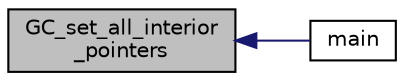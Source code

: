 digraph "GC_set_all_interior_pointers"
{
  edge [fontname="Helvetica",fontsize="10",labelfontname="Helvetica",labelfontsize="10"];
  node [fontname="Helvetica",fontsize="10",shape=record];
  rankdir="LR";
  Node3449 [label="GC_set_all_interior\l_pointers",height=0.2,width=0.4,color="black", fillcolor="grey75", style="filled", fontcolor="black"];
  Node3449 -> Node3450 [dir="back",color="midnightblue",fontsize="10",style="solid",fontname="Helvetica"];
  Node3450 [label="main",height=0.2,width=0.4,color="black", fillcolor="white", style="filled",URL="$da/d4d/disclaim__test_8c.html#a840291bc02cba5474a4cb46a9b9566fe"];
}
